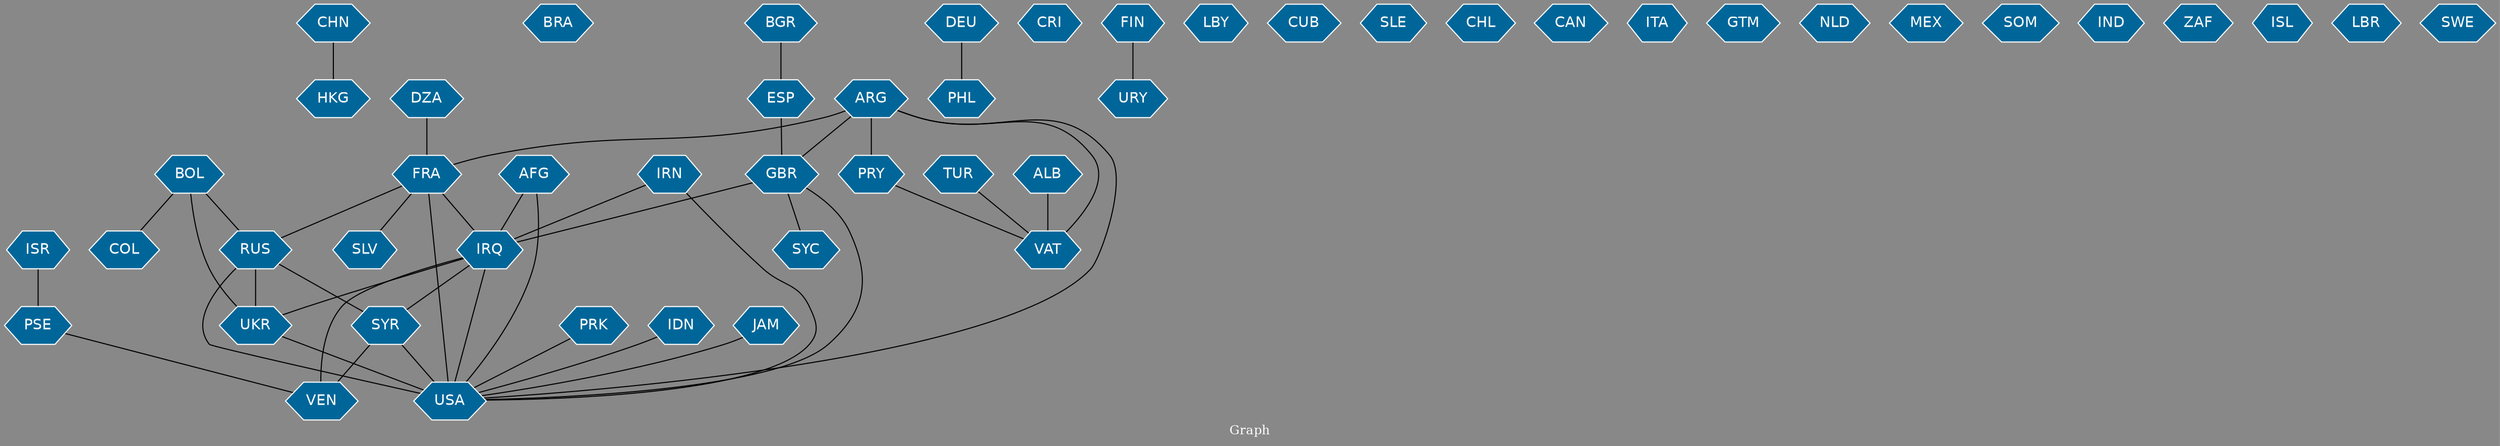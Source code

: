 // Countries together in item graph
graph {
	graph [bgcolor="#888888" fontcolor=white fontsize=12 label="Graph" outputorder=edgesfirst overlap=prism]
	node [color=white fillcolor="#006699" fontcolor=white fontname=Helvetica shape=hexagon style=filled]
	edge [arrowhead=open color=black fontcolor=white fontname=Courier fontsize=12]
		HKG [label=HKG]
		BRA [label=BRA]
		IRN [label=IRN]
		USA [label=USA]
		DEU [label=DEU]
		IRQ [label=IRQ]
		GBR [label=GBR]
		VEN [label=VEN]
		UKR [label=UKR]
		CRI [label=CRI]
		FRA [label=FRA]
		FIN [label=FIN]
		URY [label=URY]
		ISR [label=ISR]
		PSE [label=PSE]
		RUS [label=RUS]
		BGR [label=BGR]
		ESP [label=ESP]
		CHN [label=CHN]
		PHL [label=PHL]
		VAT [label=VAT]
		LBY [label=LBY]
		ARG [label=ARG]
		CUB [label=CUB]
		AFG [label=AFG]
		SLE [label=SLE]
		SYR [label=SYR]
		TUR [label=TUR]
		CHL [label=CHL]
		DZA [label=DZA]
		CAN [label=CAN]
		BOL [label=BOL]
		ITA [label=ITA]
		SYC [label=SYC]
		PRY [label=PRY]
		PRK [label=PRK]
		GTM [label=GTM]
		NLD [label=NLD]
		MEX [label=MEX]
		ALB [label=ALB]
		SOM [label=SOM]
		IDN [label=IDN]
		IND [label=IND]
		ZAF [label=ZAF]
		ISL [label=ISL]
		JAM [label=JAM]
		LBR [label=LBR]
		SWE [label=SWE]
		COL [label=COL]
		SLV [label=SLV]
			IDN -- USA [weight=1]
			FRA -- USA [weight=1]
			SYR -- USA [weight=12]
			PRY -- VAT [weight=1]
			JAM -- USA [weight=1]
			ISR -- PSE [weight=4]
			FIN -- URY [weight=1]
			GBR -- SYC [weight=2]
			BOL -- COL [weight=1]
			IRN -- IRQ [weight=1]
			DEU -- PHL [weight=1]
			ALB -- VAT [weight=2]
			PSE -- VEN [weight=1]
			ARG -- USA [weight=1]
			IRQ -- USA [weight=8]
			IRQ -- UKR [weight=1]
			RUS -- SYR [weight=1]
			FRA -- IRQ [weight=1]
			ARG -- PRY [weight=1]
			BGR -- ESP [weight=1]
			IRQ -- VEN [weight=1]
			DZA -- FRA [weight=2]
			AFG -- USA [weight=1]
			BOL -- UKR [weight=2]
			ARG -- VAT [weight=1]
			TUR -- VAT [weight=1]
			AFG -- IRQ [weight=1]
			RUS -- USA [weight=3]
			ARG -- FRA [weight=1]
			FRA -- SLV [weight=1]
			UKR -- USA [weight=1]
			RUS -- UKR [weight=7]
			SYR -- VEN [weight=1]
			IRQ -- SYR [weight=4]
			FRA -- RUS [weight=1]
			IRN -- USA [weight=1]
			ESP -- GBR [weight=1]
			BOL -- RUS [weight=2]
			PRK -- USA [weight=1]
			ARG -- GBR [weight=1]
			GBR -- IRQ [weight=2]
			GBR -- USA [weight=2]
			CHN -- HKG [weight=2]
}